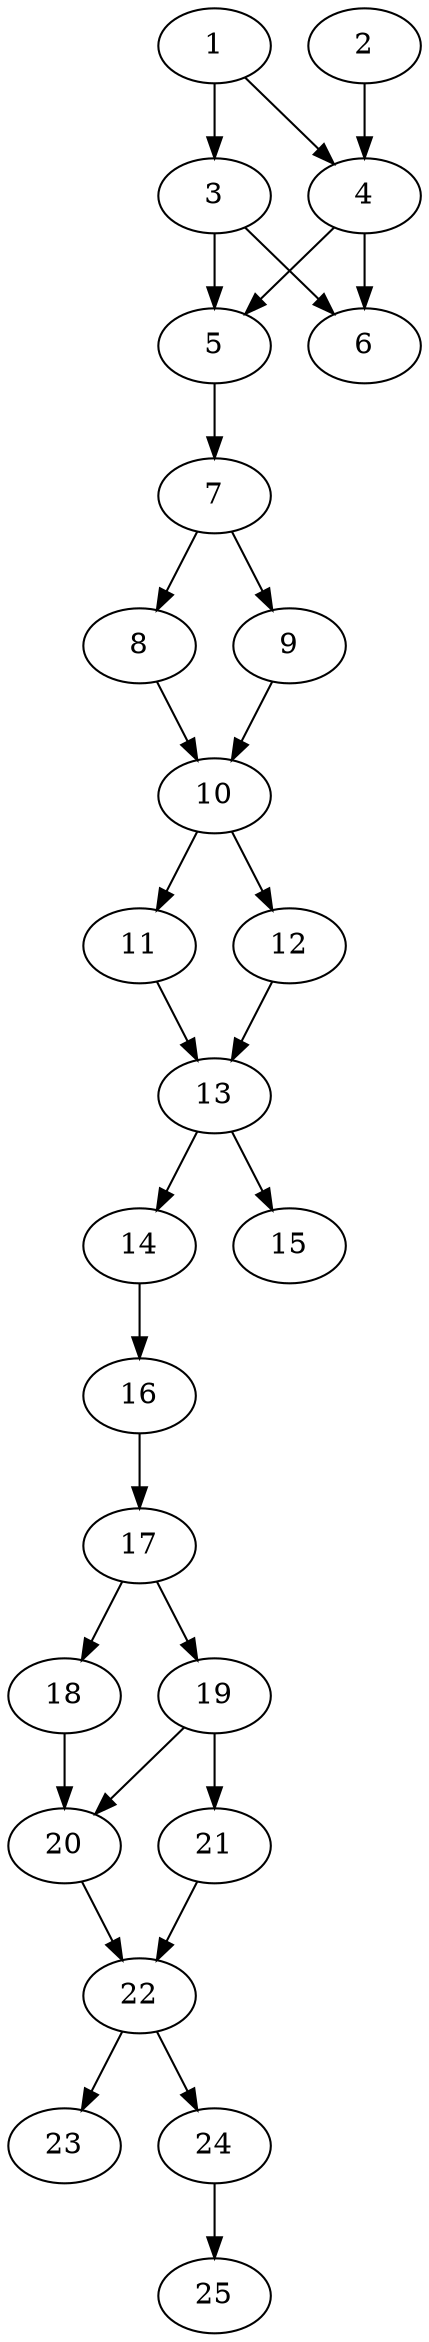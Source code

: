 // DAG automatically generated by daggen at Thu Oct  3 14:00:40 2019
// ./daggen --dot -n 25 --ccr 0.5 --fat 0.3 --regular 0.5 --density 0.7 --mindata 5242880 --maxdata 52428800 
digraph G {
  1 [size="12089344", alpha="0.02", expect_size="6044672"] 
  1 -> 3 [size ="6044672"]
  1 -> 4 [size ="6044672"]
  2 [size="103002112", alpha="0.02", expect_size="51501056"] 
  2 -> 4 [size ="51501056"]
  3 [size="95105024", alpha="0.13", expect_size="47552512"] 
  3 -> 5 [size ="47552512"]
  3 -> 6 [size ="47552512"]
  4 [size="19402752", alpha="0.18", expect_size="9701376"] 
  4 -> 5 [size ="9701376"]
  4 -> 6 [size ="9701376"]
  5 [size="78862336", alpha="0.17", expect_size="39431168"] 
  5 -> 7 [size ="39431168"]
  6 [size="77936640", alpha="0.13", expect_size="38968320"] 
  7 [size="86497280", alpha="0.14", expect_size="43248640"] 
  7 -> 8 [size ="43248640"]
  7 -> 9 [size ="43248640"]
  8 [size="62216192", alpha="0.09", expect_size="31108096"] 
  8 -> 10 [size ="31108096"]
  9 [size="79312896", alpha="0.04", expect_size="39656448"] 
  9 -> 10 [size ="39656448"]
  10 [size="33931264", alpha="0.03", expect_size="16965632"] 
  10 -> 11 [size ="16965632"]
  10 -> 12 [size ="16965632"]
  11 [size="78301184", alpha="0.11", expect_size="39150592"] 
  11 -> 13 [size ="39150592"]
  12 [size="86192128", alpha="0.01", expect_size="43096064"] 
  12 -> 13 [size ="43096064"]
  13 [size="94382080", alpha="0.14", expect_size="47191040"] 
  13 -> 14 [size ="47191040"]
  13 -> 15 [size ="47191040"]
  14 [size="60182528", alpha="0.06", expect_size="30091264"] 
  14 -> 16 [size ="30091264"]
  15 [size="50124800", alpha="0.19", expect_size="25062400"] 
  16 [size="36188160", alpha="0.08", expect_size="18094080"] 
  16 -> 17 [size ="18094080"]
  17 [size="99600384", alpha="0.11", expect_size="49800192"] 
  17 -> 18 [size ="49800192"]
  17 -> 19 [size ="49800192"]
  18 [size="73463808", alpha="0.15", expect_size="36731904"] 
  18 -> 20 [size ="36731904"]
  19 [size="19812352", alpha="0.04", expect_size="9906176"] 
  19 -> 20 [size ="9906176"]
  19 -> 21 [size ="9906176"]
  20 [size="36728832", alpha="0.18", expect_size="18364416"] 
  20 -> 22 [size ="18364416"]
  21 [size="51212288", alpha="0.12", expect_size="25606144"] 
  21 -> 22 [size ="25606144"]
  22 [size="103806976", alpha="0.05", expect_size="51903488"] 
  22 -> 23 [size ="51903488"]
  22 -> 24 [size ="51903488"]
  23 [size="16021504", alpha="0.17", expect_size="8010752"] 
  24 [size="83132416", alpha="0.10", expect_size="41566208"] 
  24 -> 25 [size ="41566208"]
  25 [size="19412992", alpha="0.18", expect_size="9706496"] 
}
